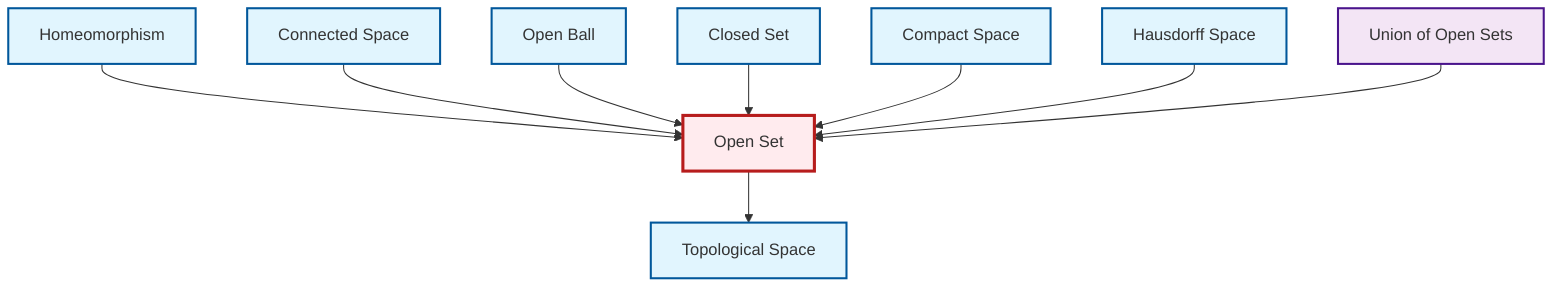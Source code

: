 graph TD
    classDef definition fill:#e1f5fe,stroke:#01579b,stroke-width:2px
    classDef theorem fill:#f3e5f5,stroke:#4a148c,stroke-width:2px
    classDef axiom fill:#fff3e0,stroke:#e65100,stroke-width:2px
    classDef example fill:#e8f5e9,stroke:#1b5e20,stroke-width:2px
    classDef current fill:#ffebee,stroke:#b71c1c,stroke-width:3px
    def-open-ball["Open Ball"]:::definition
    def-connected["Connected Space"]:::definition
    def-open-set["Open Set"]:::definition
    def-compact["Compact Space"]:::definition
    def-homeomorphism["Homeomorphism"]:::definition
    def-closed-set["Closed Set"]:::definition
    def-hausdorff["Hausdorff Space"]:::definition
    def-topological-space["Topological Space"]:::definition
    thm-union-open-sets["Union of Open Sets"]:::theorem
    def-homeomorphism --> def-open-set
    def-connected --> def-open-set
    def-open-ball --> def-open-set
    def-closed-set --> def-open-set
    def-compact --> def-open-set
    def-open-set --> def-topological-space
    def-hausdorff --> def-open-set
    thm-union-open-sets --> def-open-set
    class def-open-set current